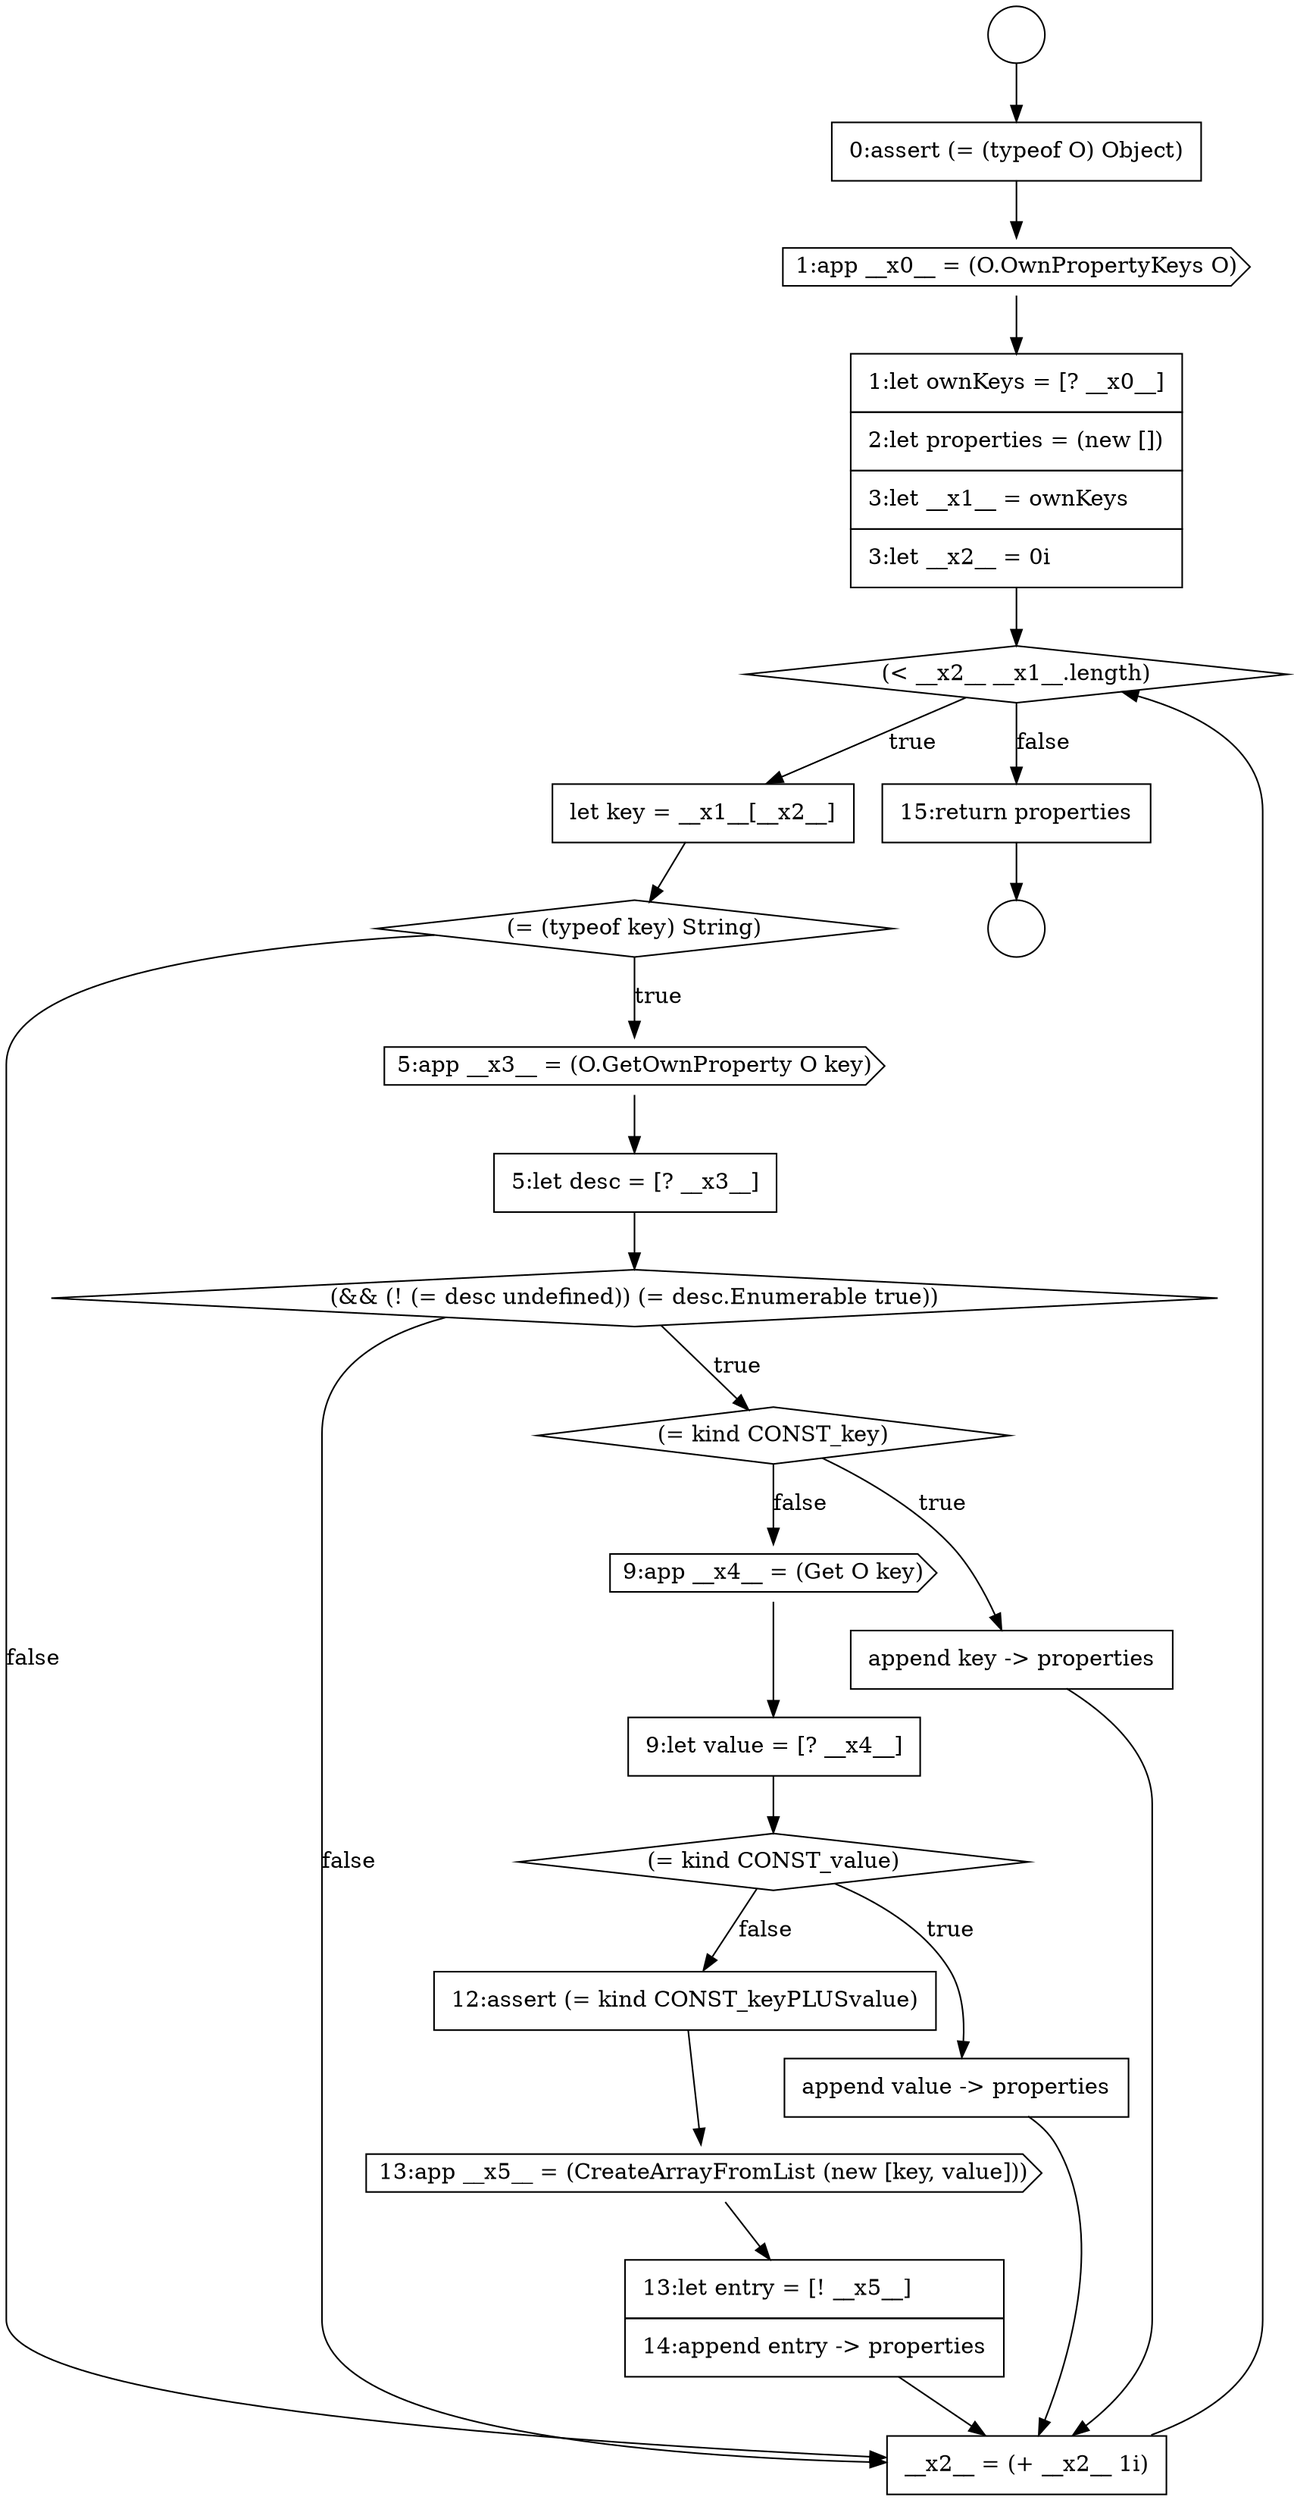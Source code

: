 digraph {
  node0 [shape=circle label=" " color="black" fillcolor="white" style=filled]
  node5 [shape=diamond, label=<<font color="black">(&lt; __x2__ __x1__.length)</font>> color="black" fillcolor="white" style=filled]
  node10 [shape=diamond, label=<<font color="black">(&amp;&amp; (! (= desc undefined)) (= desc.Enumerable true))</font>> color="black" fillcolor="white" style=filled]
  node14 [shape=none, margin=0, label=<<font color="black">
    <table border="0" cellborder="1" cellspacing="0" cellpadding="10">
      <tr><td align="left">9:let value = [? __x4__]</td></tr>
    </table>
  </font>> color="black" fillcolor="white" style=filled]
  node20 [shape=none, margin=0, label=<<font color="black">
    <table border="0" cellborder="1" cellspacing="0" cellpadding="10">
      <tr><td align="left">__x2__ = (+ __x2__ 1i)</td></tr>
    </table>
  </font>> color="black" fillcolor="white" style=filled]
  node1 [shape=circle label=" " color="black" fillcolor="white" style=filled]
  node6 [shape=none, margin=0, label=<<font color="black">
    <table border="0" cellborder="1" cellspacing="0" cellpadding="10">
      <tr><td align="left">let key = __x1__[__x2__]</td></tr>
    </table>
  </font>> color="black" fillcolor="white" style=filled]
  node21 [shape=none, margin=0, label=<<font color="black">
    <table border="0" cellborder="1" cellspacing="0" cellpadding="10">
      <tr><td align="left">15:return properties</td></tr>
    </table>
  </font>> color="black" fillcolor="white" style=filled]
  node9 [shape=none, margin=0, label=<<font color="black">
    <table border="0" cellborder="1" cellspacing="0" cellpadding="10">
      <tr><td align="left">5:let desc = [? __x3__]</td></tr>
    </table>
  </font>> color="black" fillcolor="white" style=filled]
  node13 [shape=cds, label=<<font color="black">9:app __x4__ = (Get O key)</font>> color="black" fillcolor="white" style=filled]
  node2 [shape=none, margin=0, label=<<font color="black">
    <table border="0" cellborder="1" cellspacing="0" cellpadding="10">
      <tr><td align="left">0:assert (= (typeof O) Object)</td></tr>
    </table>
  </font>> color="black" fillcolor="white" style=filled]
  node17 [shape=none, margin=0, label=<<font color="black">
    <table border="0" cellborder="1" cellspacing="0" cellpadding="10">
      <tr><td align="left">12:assert (= kind CONST_keyPLUSvalue)</td></tr>
    </table>
  </font>> color="black" fillcolor="white" style=filled]
  node12 [shape=none, margin=0, label=<<font color="black">
    <table border="0" cellborder="1" cellspacing="0" cellpadding="10">
      <tr><td align="left">append key -&gt; properties</td></tr>
    </table>
  </font>> color="black" fillcolor="white" style=filled]
  node7 [shape=diamond, label=<<font color="black">(= (typeof key) String)</font>> color="black" fillcolor="white" style=filled]
  node3 [shape=cds, label=<<font color="black">1:app __x0__ = (O.OwnPropertyKeys O)</font>> color="black" fillcolor="white" style=filled]
  node18 [shape=cds, label=<<font color="black">13:app __x5__ = (CreateArrayFromList (new [key, value]))</font>> color="black" fillcolor="white" style=filled]
  node16 [shape=none, margin=0, label=<<font color="black">
    <table border="0" cellborder="1" cellspacing="0" cellpadding="10">
      <tr><td align="left">append value -&gt; properties</td></tr>
    </table>
  </font>> color="black" fillcolor="white" style=filled]
  node11 [shape=diamond, label=<<font color="black">(= kind CONST_key)</font>> color="black" fillcolor="white" style=filled]
  node8 [shape=cds, label=<<font color="black">5:app __x3__ = (O.GetOwnProperty O key)</font>> color="black" fillcolor="white" style=filled]
  node19 [shape=none, margin=0, label=<<font color="black">
    <table border="0" cellborder="1" cellspacing="0" cellpadding="10">
      <tr><td align="left">13:let entry = [! __x5__]</td></tr>
      <tr><td align="left">14:append entry -&gt; properties</td></tr>
    </table>
  </font>> color="black" fillcolor="white" style=filled]
  node4 [shape=none, margin=0, label=<<font color="black">
    <table border="0" cellborder="1" cellspacing="0" cellpadding="10">
      <tr><td align="left">1:let ownKeys = [? __x0__]</td></tr>
      <tr><td align="left">2:let properties = (new [])</td></tr>
      <tr><td align="left">3:let __x1__ = ownKeys</td></tr>
      <tr><td align="left">3:let __x2__ = 0i</td></tr>
    </table>
  </font>> color="black" fillcolor="white" style=filled]
  node15 [shape=diamond, label=<<font color="black">(= kind CONST_value)</font>> color="black" fillcolor="white" style=filled]
  node3 -> node4 [ color="black"]
  node18 -> node19 [ color="black"]
  node16 -> node20 [ color="black"]
  node5 -> node6 [label=<<font color="black">true</font>> color="black"]
  node5 -> node21 [label=<<font color="black">false</font>> color="black"]
  node11 -> node12 [label=<<font color="black">true</font>> color="black"]
  node11 -> node13 [label=<<font color="black">false</font>> color="black"]
  node20 -> node5 [ color="black"]
  node0 -> node2 [ color="black"]
  node6 -> node7 [ color="black"]
  node14 -> node15 [ color="black"]
  node21 -> node1 [ color="black"]
  node7 -> node8 [label=<<font color="black">true</font>> color="black"]
  node7 -> node20 [label=<<font color="black">false</font>> color="black"]
  node12 -> node20 [ color="black"]
  node4 -> node5 [ color="black"]
  node8 -> node9 [ color="black"]
  node17 -> node18 [ color="black"]
  node10 -> node11 [label=<<font color="black">true</font>> color="black"]
  node10 -> node20 [label=<<font color="black">false</font>> color="black"]
  node2 -> node3 [ color="black"]
  node19 -> node20 [ color="black"]
  node13 -> node14 [ color="black"]
  node15 -> node16 [label=<<font color="black">true</font>> color="black"]
  node15 -> node17 [label=<<font color="black">false</font>> color="black"]
  node9 -> node10 [ color="black"]
}
